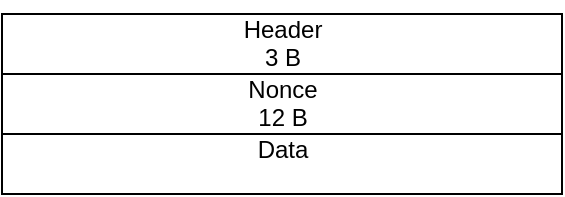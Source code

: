 <mxfile version="20.3.0" type="device"><diagram id="jzIzgzgZ_cWh8oAGvYnE" name="Page-1"><mxGraphModel dx="474" dy="291" grid="1" gridSize="10" guides="1" tooltips="1" connect="1" arrows="1" fold="1" page="1" pageScale="1" pageWidth="850" pageHeight="1100" math="0" shadow="0"><root><mxCell id="0"/><mxCell id="1" parent="0"/><mxCell id="rbgSJTscvc3-KIs1Sgp2-2" value="" style="group" parent="1" vertex="1" connectable="0"><mxGeometry x="200" y="353" width="280" height="77" as="geometry"/></mxCell><mxCell id="ggVZzpLU7GAkpyHcxKJn-1" value="" style="rounded=0;whiteSpace=wrap;html=1;fillColor=none;" parent="rbgSJTscvc3-KIs1Sgp2-2" vertex="1"><mxGeometry y="7" width="280" height="30" as="geometry"/></mxCell><mxCell id="MsSWEpfC5dkocJ6BYIcm-1" value="&lt;span style=&quot;&quot;&gt;Header&lt;br&gt;&lt;/span&gt;" style="text;html=1;align=center;verticalAlign=middle;resizable=0;points=[];autosize=1;strokeColor=none;fillColor=none;" parent="rbgSJTscvc3-KIs1Sgp2-2" vertex="1"><mxGeometry x="110" width="60" height="30" as="geometry"/></mxCell><mxCell id="ggVZzpLU7GAkpyHcxKJn-8" value="3 B" style="text;html=1;align=center;verticalAlign=middle;resizable=0;points=[];autosize=1;strokeColor=none;fillColor=none;" parent="rbgSJTscvc3-KIs1Sgp2-2" vertex="1"><mxGeometry x="119.997" y="14" width="40" height="30" as="geometry"/></mxCell><mxCell id="I_QnpsXg9ut82oiOkEtz-2" value="" style="group" parent="rbgSJTscvc3-KIs1Sgp2-2" vertex="1" connectable="0"><mxGeometry y="60" width="280" height="37" as="geometry"/></mxCell><mxCell id="rbgSJTscvc3-KIs1Sgp2-12" value="" style="rounded=0;whiteSpace=wrap;html=1;fillColor=none;" parent="I_QnpsXg9ut82oiOkEtz-2" vertex="1"><mxGeometry y="7" width="280" height="30" as="geometry"/></mxCell><mxCell id="rbgSJTscvc3-KIs1Sgp2-14" value="&lt;span style=&quot;&quot;&gt;Data&lt;br&gt;&lt;/span&gt;" style="text;html=1;align=center;verticalAlign=middle;resizable=0;points=[];autosize=1;strokeColor=none;fillColor=none;" parent="I_QnpsXg9ut82oiOkEtz-2" vertex="1"><mxGeometry x="115" width="50" height="30" as="geometry"/></mxCell><mxCell id="I_QnpsXg9ut82oiOkEtz-3" value="" style="group" parent="rbgSJTscvc3-KIs1Sgp2-2" vertex="1" connectable="0"><mxGeometry y="30" width="280" height="47" as="geometry"/></mxCell><mxCell id="I_QnpsXg9ut82oiOkEtz-4" value="" style="rounded=0;whiteSpace=wrap;html=1;fillColor=none;" parent="I_QnpsXg9ut82oiOkEtz-3" vertex="1"><mxGeometry y="7" width="280" height="30" as="geometry"/></mxCell><mxCell id="I_QnpsXg9ut82oiOkEtz-5" value="&lt;span style=&quot;&quot;&gt;Nonce&lt;br&gt;&lt;/span&gt;" style="text;html=1;align=center;verticalAlign=middle;resizable=0;points=[];autosize=1;strokeColor=none;fillColor=none;" parent="I_QnpsXg9ut82oiOkEtz-3" vertex="1"><mxGeometry x="110" width="60" height="30" as="geometry"/></mxCell><mxCell id="I_QnpsXg9ut82oiOkEtz-6" value="12 B" style="text;html=1;align=center;verticalAlign=middle;resizable=0;points=[];autosize=1;strokeColor=none;fillColor=none;" parent="I_QnpsXg9ut82oiOkEtz-3" vertex="1"><mxGeometry x="114.997" y="14" width="50" height="30" as="geometry"/></mxCell></root></mxGraphModel></diagram></mxfile>
